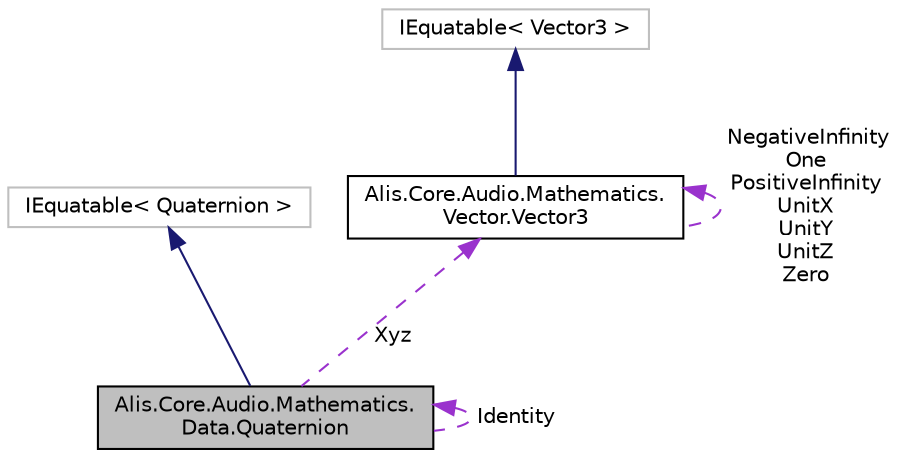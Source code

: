 digraph "Alis.Core.Audio.Mathematics.Data.Quaternion"
{
 // LATEX_PDF_SIZE
  edge [fontname="Helvetica",fontsize="10",labelfontname="Helvetica",labelfontsize="10"];
  node [fontname="Helvetica",fontsize="10",shape=record];
  Node1 [label="Alis.Core.Audio.Mathematics.\lData.Quaternion",height=0.2,width=0.4,color="black", fillcolor="grey75", style="filled", fontcolor="black",tooltip="Represents a Quaternion."];
  Node2 -> Node1 [dir="back",color="midnightblue",fontsize="10",style="solid",fontname="Helvetica"];
  Node2 [label="IEquatable\< Quaternion \>",height=0.2,width=0.4,color="grey75", fillcolor="white", style="filled",tooltip=" "];
  Node3 -> Node1 [dir="back",color="darkorchid3",fontsize="10",style="dashed",label=" Xyz" ,fontname="Helvetica"];
  Node3 [label="Alis.Core.Audio.Mathematics.\lVector.Vector3",height=0.2,width=0.4,color="black", fillcolor="white", style="filled",URL="$struct_alis_1_1_core_1_1_audio_1_1_mathematics_1_1_vector_1_1_vector3.html",tooltip="Represents a 3D vector using three single-precision floating-point numbers."];
  Node4 -> Node3 [dir="back",color="midnightblue",fontsize="10",style="solid",fontname="Helvetica"];
  Node4 [label="IEquatable\< Vector3 \>",height=0.2,width=0.4,color="grey75", fillcolor="white", style="filled",tooltip=" "];
  Node3 -> Node3 [dir="back",color="darkorchid3",fontsize="10",style="dashed",label=" NegativeInfinity\nOne\nPositiveInfinity\nUnitX\nUnitY\nUnitZ\nZero" ,fontname="Helvetica"];
  Node1 -> Node1 [dir="back",color="darkorchid3",fontsize="10",style="dashed",label=" Identity" ,fontname="Helvetica"];
}
